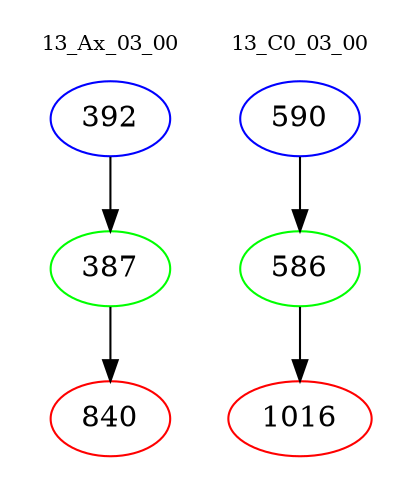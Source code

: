 digraph{
subgraph cluster_0 {
color = white
label = "13_Ax_03_00";
fontsize=10;
T0_392 [label="392", color="blue"]
T0_392 -> T0_387 [color="black"]
T0_387 [label="387", color="green"]
T0_387 -> T0_840 [color="black"]
T0_840 [label="840", color="red"]
}
subgraph cluster_1 {
color = white
label = "13_C0_03_00";
fontsize=10;
T1_590 [label="590", color="blue"]
T1_590 -> T1_586 [color="black"]
T1_586 [label="586", color="green"]
T1_586 -> T1_1016 [color="black"]
T1_1016 [label="1016", color="red"]
}
}
